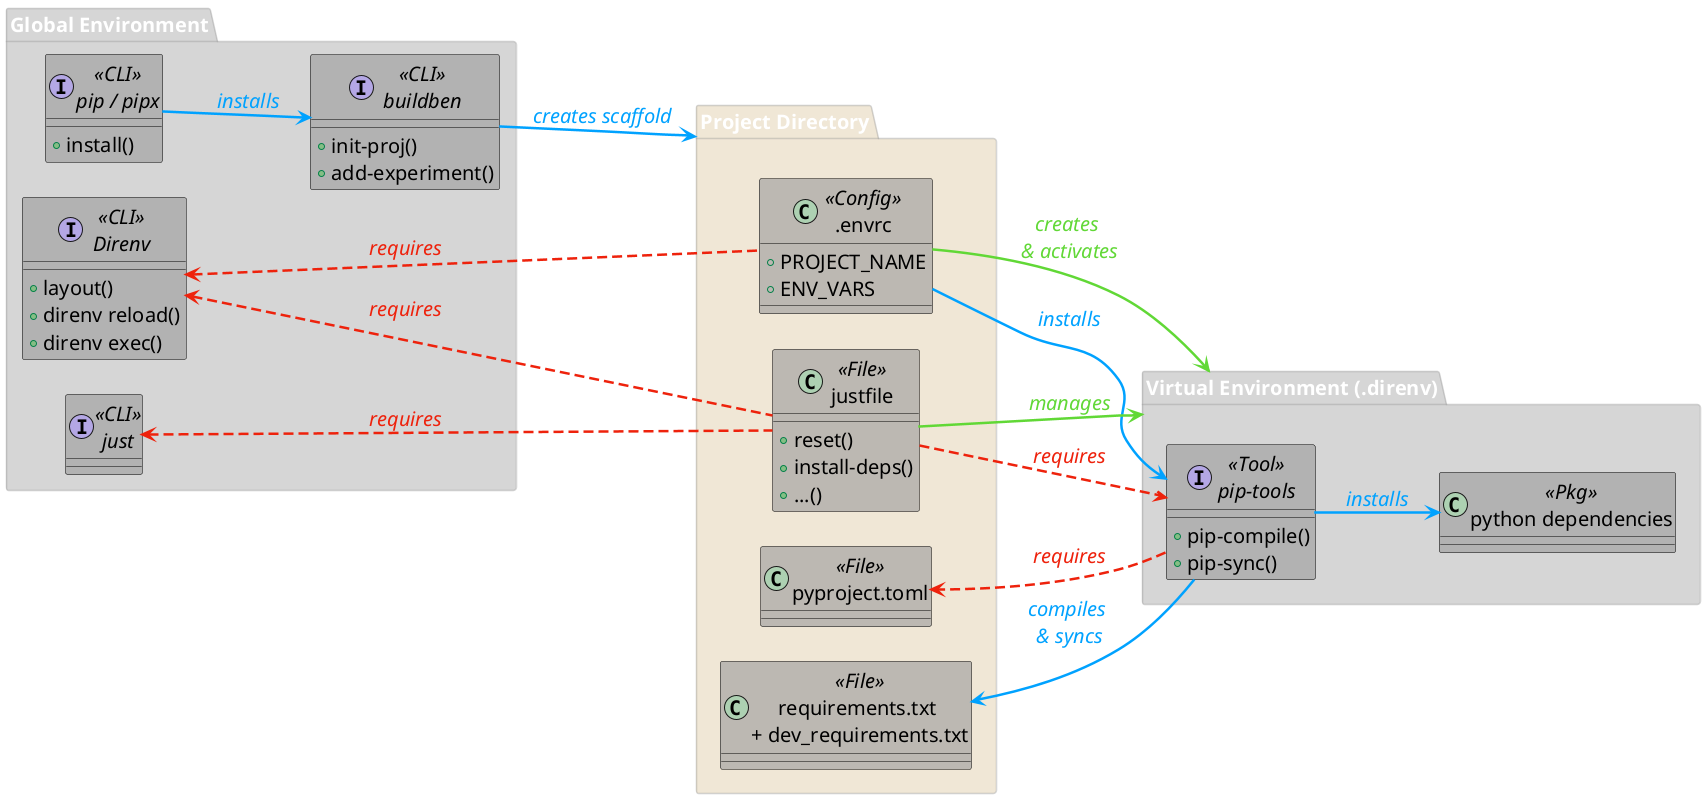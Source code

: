 @startuml
left to right direction
' top to bottom direction

' === Global look & feel =============
skinparam defaultFontSize 20
' skinparam BackgroundColor #00000010
skinparam BackgroundColor transparent
skinparam package {
    BackgroundColor #99999966
    BorderColor #99999966
    BorderWidth 2
    FontColor   #ffffff
}
skinparam class {
    BackgroundColor #99999999
    BorderColor     #000000
}


' =====================================================================


' === Package: Global Environment =============
package "Global Environment" as GE {
    
    interface "buildben"      as B   <<CLI>>{
        +init-proj()
        +add-experiment()
    }
    interface "pip / pipx"    as PIP <<CLI>>{
        +install()
    }
    
    interface "just"          as J   <<CLI>>
    interface "Direnv"        as D   <<CLI>>{
        +layout()
        +direnv reload()
        +direnv exec()
    }
    
}

' === Package: Project Directory =============
package "Project Directory" as PDIR #d9c49966 {
    
    class "pyproject.toml"                          as PPRT <<File>>
    
    class "justfile"                                as JF  <<File>> {
        +reset()
        +install-deps()
        +...()
    }
    
    class ".envrc"                                  as ERC  <<Config>>{
        +PROJECT_NAME
        +ENV_VARS
    }
    
    class "requirements.txt \n+ dev_requirements.txt" as RE   <<File>>
}

' === Package: Virtual Environment =============
package "Virtual Environment (.direnv)" as VENV  {
    interface "pip-tools"               as PT  <<Tool>>{
        +pip-compile()
        +pip-sync()
    }
    class "python dependencies"     as PD  <<Pkg>>
    ' VE o-- PD : contains
}


' =====================================================================

' === Straight Arrows =============

<style>
arrow {
    LineColor #00A2FF
    LineThickness 2.5
    FontColor #00A2FF
    FontStyle italic
    
    ' !! Not Working
    .test {
        LineColor #b35e5e
    }
}
</style>

' PT --> PD <<test>> : installs 
PT --> PD : installs
PIP --> B : installs 
B --> PDIR   : creates scaffold
ERC --> PT     : installs 
PT  --> RE     : compiles \n& syncs


' === SPecial Straight Arrows =============
<style>
arrow {
    LineColor #61D836
    FontColor #61D836

}
</style>

ERC --> VENV : creates \n& activates
JF --> VENV : manages


' === Dependencies =============

<style>
arrow {
    LineStyle 10-5
    LineColor #EE220C
    FontColor #EE220C
}
</style>


D   <-- ERC  : requires
J   <-- JF  : requires
D   <-- JF  : requires

JF  --> PT   : requires
PT --> PPRT : requires

' ERC -left-  JF     : interacts
' PPRT ..> PT    : read by
@enduml